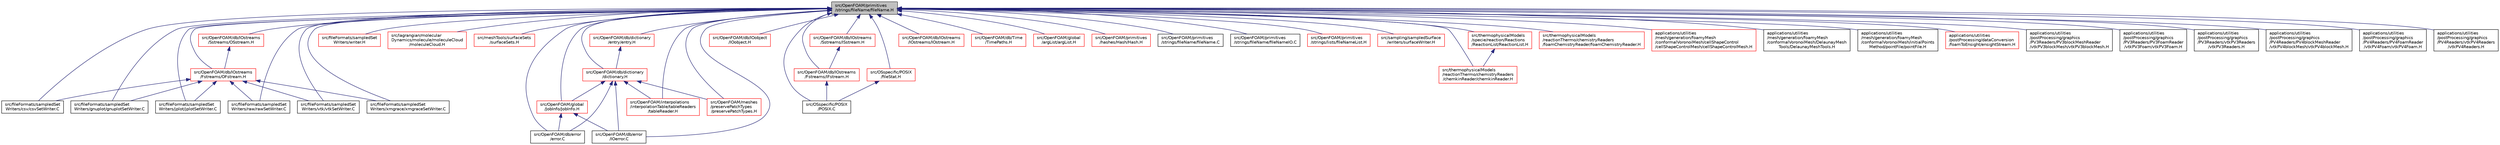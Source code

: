 digraph "src/OpenFOAM/primitives/strings/fileName/fileName.H"
{
  bgcolor="transparent";
  edge [fontname="Helvetica",fontsize="10",labelfontname="Helvetica",labelfontsize="10"];
  node [fontname="Helvetica",fontsize="10",shape=record];
  Node1 [label="src/OpenFOAM/primitives\l/strings/fileName/fileName.H",height=0.2,width=0.4,color="black", fillcolor="grey75", style="filled", fontcolor="black"];
  Node1 -> Node2 [dir="back",color="midnightblue",fontsize="10",style="solid",fontname="Helvetica"];
  Node2 [label="src/fileFormats/sampledSet\lWriters/csv/csvSetWriter.C",height=0.2,width=0.4,color="black",URL="$a05004.html"];
  Node1 -> Node3 [dir="back",color="midnightblue",fontsize="10",style="solid",fontname="Helvetica"];
  Node3 [label="src/fileFormats/sampledSet\lWriters/gnuplot/gnuplotSetWriter.C",height=0.2,width=0.4,color="black",URL="$a05010.html"];
  Node1 -> Node4 [dir="back",color="midnightblue",fontsize="10",style="solid",fontname="Helvetica"];
  Node4 [label="src/fileFormats/sampledSet\lWriters/jplot/jplotSetWriter.C",height=0.2,width=0.4,color="black",URL="$a05013.html"];
  Node1 -> Node5 [dir="back",color="midnightblue",fontsize="10",style="solid",fontname="Helvetica"];
  Node5 [label="src/fileFormats/sampledSet\lWriters/raw/rawSetWriter.C",height=0.2,width=0.4,color="black",URL="$a05016.html"];
  Node1 -> Node6 [dir="back",color="midnightblue",fontsize="10",style="solid",fontname="Helvetica"];
  Node6 [label="src/fileFormats/sampledSet\lWriters/vtk/vtkSetWriter.C",height=0.2,width=0.4,color="black",URL="$a05019.html"];
  Node1 -> Node7 [dir="back",color="midnightblue",fontsize="10",style="solid",fontname="Helvetica"];
  Node7 [label="src/fileFormats/sampledSet\lWriters/writer.H",height=0.2,width=0.4,color="red",URL="$a05023.html"];
  Node1 -> Node8 [dir="back",color="midnightblue",fontsize="10",style="solid",fontname="Helvetica"];
  Node8 [label="src/fileFormats/sampledSet\lWriters/xmgrace/xmgraceSetWriter.C",height=0.2,width=0.4,color="black",URL="$a05026.html"];
  Node1 -> Node9 [dir="back",color="midnightblue",fontsize="10",style="solid",fontname="Helvetica"];
  Node9 [label="src/lagrangian/molecular\lDynamics/molecule/moleculeCloud\l/moleculeCloud.H",height=0.2,width=0.4,color="red",URL="$a06895.html"];
  Node1 -> Node10 [dir="back",color="midnightblue",fontsize="10",style="solid",fontname="Helvetica"];
  Node10 [label="src/meshTools/surfaceSets\l/surfaceSets.H",height=0.2,width=0.4,color="red",URL="$a07469.html"];
  Node1 -> Node11 [dir="back",color="midnightblue",fontsize="10",style="solid",fontname="Helvetica"];
  Node11 [label="src/OpenFOAM/db/dictionary\l/dictionary.H",height=0.2,width=0.4,color="red",URL="$a07684.html"];
  Node11 -> Node12 [dir="back",color="midnightblue",fontsize="10",style="solid",fontname="Helvetica"];
  Node12 [label="src/OpenFOAM/db/error\l/error.C",height=0.2,width=0.4,color="black",URL="$a07723.html"];
  Node11 -> Node13 [dir="back",color="midnightblue",fontsize="10",style="solid",fontname="Helvetica"];
  Node13 [label="src/OpenFOAM/db/error\l/IOerror.C",height=0.2,width=0.4,color="black",URL="$a07726.html"];
  Node11 -> Node14 [dir="back",color="midnightblue",fontsize="10",style="solid",fontname="Helvetica"];
  Node14 [label="src/OpenFOAM/global\l/JobInfo/JobInfo.H",height=0.2,width=0.4,color="red",URL="$a08179.html"];
  Node14 -> Node12 [dir="back",color="midnightblue",fontsize="10",style="solid",fontname="Helvetica"];
  Node14 -> Node13 [dir="back",color="midnightblue",fontsize="10",style="solid",fontname="Helvetica"];
  Node11 -> Node15 [dir="back",color="midnightblue",fontsize="10",style="solid",fontname="Helvetica"];
  Node15 [label="src/OpenFOAM/interpolations\l/interpolationTable/tableReaders\l/tableReader.H",height=0.2,width=0.4,color="red",URL="$a08236.html"];
  Node11 -> Node16 [dir="back",color="midnightblue",fontsize="10",style="solid",fontname="Helvetica"];
  Node16 [label="src/OpenFOAM/meshes\l/preservePatchTypes\l/preservePatchTypes.H",height=0.2,width=0.4,color="red",URL="$a08703.html",tooltip="preservePatchTypes "];
  Node1 -> Node17 [dir="back",color="midnightblue",fontsize="10",style="solid",fontname="Helvetica"];
  Node17 [label="src/OpenFOAM/db/dictionary\l/entry/entry.H",height=0.2,width=0.4,color="red",URL="$a07691.html"];
  Node17 -> Node11 [dir="back",color="midnightblue",fontsize="10",style="solid",fontname="Helvetica"];
  Node1 -> Node12 [dir="back",color="midnightblue",fontsize="10",style="solid",fontname="Helvetica"];
  Node1 -> Node13 [dir="back",color="midnightblue",fontsize="10",style="solid",fontname="Helvetica"];
  Node1 -> Node18 [dir="back",color="midnightblue",fontsize="10",style="solid",fontname="Helvetica"];
  Node18 [label="src/OpenFOAM/db/IOobject\l/IOobject.H",height=0.2,width=0.4,color="red",URL="$a07745.html"];
  Node1 -> Node19 [dir="back",color="midnightblue",fontsize="10",style="solid",fontname="Helvetica"];
  Node19 [label="src/OpenFOAM/db/IOstreams\l/Fstreams/IFstream.H",height=0.2,width=0.4,color="red",URL="$a07769.html"];
  Node19 -> Node20 [dir="back",color="midnightblue",fontsize="10",style="solid",fontname="Helvetica"];
  Node20 [label="src/OSspecific/POSIX\l/POSIX.C",height=0.2,width=0.4,color="black",URL="$a09070.html",tooltip="POSIX versions of the functions declared in OSspecific.H. "];
  Node1 -> Node21 [dir="back",color="midnightblue",fontsize="10",style="solid",fontname="Helvetica"];
  Node21 [label="src/OpenFOAM/db/IOstreams\l/Fstreams/OFstream.H",height=0.2,width=0.4,color="red",URL="$a07771.html"];
  Node21 -> Node2 [dir="back",color="midnightblue",fontsize="10",style="solid",fontname="Helvetica"];
  Node21 -> Node3 [dir="back",color="midnightblue",fontsize="10",style="solid",fontname="Helvetica"];
  Node21 -> Node4 [dir="back",color="midnightblue",fontsize="10",style="solid",fontname="Helvetica"];
  Node21 -> Node5 [dir="back",color="midnightblue",fontsize="10",style="solid",fontname="Helvetica"];
  Node21 -> Node6 [dir="back",color="midnightblue",fontsize="10",style="solid",fontname="Helvetica"];
  Node21 -> Node8 [dir="back",color="midnightblue",fontsize="10",style="solid",fontname="Helvetica"];
  Node1 -> Node22 [dir="back",color="midnightblue",fontsize="10",style="solid",fontname="Helvetica"];
  Node22 [label="src/OpenFOAM/db/IOstreams\l/IOstreams/IOstream.H",height=0.2,width=0.4,color="red",URL="$a07780.html"];
  Node1 -> Node23 [dir="back",color="midnightblue",fontsize="10",style="solid",fontname="Helvetica"];
  Node23 [label="src/OpenFOAM/db/IOstreams\l/Sstreams/ISstream.H",height=0.2,width=0.4,color="red",URL="$a07809.html"];
  Node23 -> Node19 [dir="back",color="midnightblue",fontsize="10",style="solid",fontname="Helvetica"];
  Node1 -> Node24 [dir="back",color="midnightblue",fontsize="10",style="solid",fontname="Helvetica"];
  Node24 [label="src/OpenFOAM/db/IOstreams\l/Sstreams/OSstream.H",height=0.2,width=0.4,color="red",URL="$a07812.html"];
  Node24 -> Node21 [dir="back",color="midnightblue",fontsize="10",style="solid",fontname="Helvetica"];
  Node1 -> Node25 [dir="back",color="midnightblue",fontsize="10",style="solid",fontname="Helvetica"];
  Node25 [label="src/OpenFOAM/db/Time\l/TimePaths.H",height=0.2,width=0.4,color="red",URL="$a07858.html"];
  Node1 -> Node26 [dir="back",color="midnightblue",fontsize="10",style="solid",fontname="Helvetica"];
  Node26 [label="src/OpenFOAM/global\l/argList/argList.H",height=0.2,width=0.4,color="red",URL="$a08148.html"];
  Node1 -> Node14 [dir="back",color="midnightblue",fontsize="10",style="solid",fontname="Helvetica"];
  Node1 -> Node15 [dir="back",color="midnightblue",fontsize="10",style="solid",fontname="Helvetica"];
  Node1 -> Node16 [dir="back",color="midnightblue",fontsize="10",style="solid",fontname="Helvetica"];
  Node1 -> Node27 [dir="back",color="midnightblue",fontsize="10",style="solid",fontname="Helvetica"];
  Node27 [label="src/OpenFOAM/primitives\l/hashes/Hash/Hash.H",height=0.2,width=0.4,color="red",URL="$a08865.html"];
  Node1 -> Node28 [dir="back",color="midnightblue",fontsize="10",style="solid",fontname="Helvetica"];
  Node28 [label="src/OpenFOAM/primitives\l/strings/fileName/fileName.C",height=0.2,width=0.4,color="black",URL="$a08958.html"];
  Node1 -> Node29 [dir="back",color="midnightblue",fontsize="10",style="solid",fontname="Helvetica"];
  Node29 [label="src/OpenFOAM/primitives\l/strings/fileName/fileNameIO.C",height=0.2,width=0.4,color="black",URL="$a08961.html"];
  Node1 -> Node30 [dir="back",color="midnightblue",fontsize="10",style="solid",fontname="Helvetica"];
  Node30 [label="src/OpenFOAM/primitives\l/strings/lists/fileNameList.H",height=0.2,width=0.4,color="red",URL="$a08965.html"];
  Node1 -> Node31 [dir="back",color="midnightblue",fontsize="10",style="solid",fontname="Helvetica"];
  Node31 [label="src/OSspecific/POSIX\l/fileStat.H",height=0.2,width=0.4,color="red",URL="$a09066.html"];
  Node31 -> Node20 [dir="back",color="midnightblue",fontsize="10",style="solid",fontname="Helvetica"];
  Node1 -> Node20 [dir="back",color="midnightblue",fontsize="10",style="solid",fontname="Helvetica"];
  Node1 -> Node32 [dir="back",color="midnightblue",fontsize="10",style="solid",fontname="Helvetica"];
  Node32 [label="src/sampling/sampledSurface\l/writers/surfaceWriter.H",height=0.2,width=0.4,color="red",URL="$a09746.html"];
  Node1 -> Node33 [dir="back",color="midnightblue",fontsize="10",style="solid",fontname="Helvetica"];
  Node33 [label="src/thermophysicalModels\l/reactionThermo/chemistryReaders\l/chemkinReader/chemkinReader.H",height=0.2,width=0.4,color="red",URL="$a10167.html"];
  Node1 -> Node34 [dir="back",color="midnightblue",fontsize="10",style="solid",fontname="Helvetica"];
  Node34 [label="src/thermophysicalModels\l/reactionThermo/chemistryReaders\l/foamChemistryReader/foamChemistryReader.H",height=0.2,width=0.4,color="red",URL="$a10169.html"];
  Node1 -> Node35 [dir="back",color="midnightblue",fontsize="10",style="solid",fontname="Helvetica"];
  Node35 [label="src/thermophysicalModels\l/specie/reaction/Reactions\l/ReactionList/ReactionList.H",height=0.2,width=0.4,color="red",URL="$a10329.html"];
  Node35 -> Node33 [dir="back",color="midnightblue",fontsize="10",style="solid",fontname="Helvetica"];
  Node1 -> Node36 [dir="back",color="midnightblue",fontsize="10",style="solid",fontname="Helvetica"];
  Node36 [label="applications/utilities\l/mesh/generation/foamyMesh\l/conformalVoronoiMesh/cellShapeControl\l/cellShapeControlMesh/cellShapeControlMesh.H",height=0.2,width=0.4,color="red",URL="$a03992.html"];
  Node1 -> Node37 [dir="back",color="midnightblue",fontsize="10",style="solid",fontname="Helvetica"];
  Node37 [label="applications/utilities\l/mesh/generation/foamyMesh\l/conformalVoronoiMesh/DelaunayMesh\lTools/DelaunayMeshTools.H",height=0.2,width=0.4,color="black",URL="$a04077.html"];
  Node1 -> Node38 [dir="back",color="midnightblue",fontsize="10",style="solid",fontname="Helvetica"];
  Node38 [label="applications/utilities\l/mesh/generation/foamyMesh\l/conformalVoronoiMesh/initialPoints\lMethod/pointFile/pointFile.H",height=0.2,width=0.4,color="black",URL="$a04092.html"];
  Node1 -> Node39 [dir="back",color="midnightblue",fontsize="10",style="solid",fontname="Helvetica"];
  Node39 [label="applications/utilities\l/postProcessing/dataConversion\l/foamToEnsight/ensightStream.H",height=0.2,width=0.4,color="red",URL="$a04261.html"];
  Node1 -> Node40 [dir="back",color="midnightblue",fontsize="10",style="solid",fontname="Helvetica"];
  Node40 [label="applications/utilities\l/postProcessing/graphics\l/PV3Readers/PV3blockMeshReader\l/vtkPV3blockMesh/vtkPV3blockMesh.H",height=0.2,width=0.4,color="black",URL="$a04377.html"];
  Node1 -> Node41 [dir="back",color="midnightblue",fontsize="10",style="solid",fontname="Helvetica"];
  Node41 [label="applications/utilities\l/postProcessing/graphics\l/PV3Readers/PV3FoamReader\l/vtkPV3Foam/vtkPV3Foam.H",height=0.2,width=0.4,color="black",URL="$a04383.html"];
  Node1 -> Node42 [dir="back",color="midnightblue",fontsize="10",style="solid",fontname="Helvetica"];
  Node42 [label="applications/utilities\l/postProcessing/graphics\l/PV3Readers/vtkPV3Readers\l/vtkPV3Readers.H",height=0.2,width=0.4,color="black",URL="$a04401.html"];
  Node1 -> Node43 [dir="back",color="midnightblue",fontsize="10",style="solid",fontname="Helvetica"];
  Node43 [label="applications/utilities\l/postProcessing/graphics\l/PV4Readers/PV4blockMeshReader\l/vtkPV4blockMesh/vtkPV4blockMesh.H",height=0.2,width=0.4,color="black",URL="$a04403.html"];
  Node1 -> Node44 [dir="back",color="midnightblue",fontsize="10",style="solid",fontname="Helvetica"];
  Node44 [label="applications/utilities\l/postProcessing/graphics\l/PV4Readers/PV4FoamReader\l/vtkPV4Foam/vtkPV4Foam.H",height=0.2,width=0.4,color="black",URL="$a04407.html"];
  Node1 -> Node45 [dir="back",color="midnightblue",fontsize="10",style="solid",fontname="Helvetica"];
  Node45 [label="applications/utilities\l/postProcessing/graphics\l/PV4Readers/vtkPV4Readers\l/vtkPV4Readers.H",height=0.2,width=0.4,color="black",URL="$a04425.html"];
}
